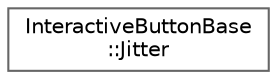 digraph "类继承关系图"
{
 // LATEX_PDF_SIZE
  bgcolor="transparent";
  edge [fontname=Helvetica,fontsize=10,labelfontname=Helvetica,labelfontsize=10];
  node [fontname=Helvetica,fontsize=10,shape=box,height=0.2,width=0.4];
  rankdir="LR";
  Node0 [id="Node000000",label="InteractiveButtonBase\l::Jitter",height=0.2,width=0.4,color="grey40", fillcolor="white", style="filled",URL="$struct_interactive_button_base_1_1_jitter.html",tooltip="鼠标松开时的抖动动画"];
}
